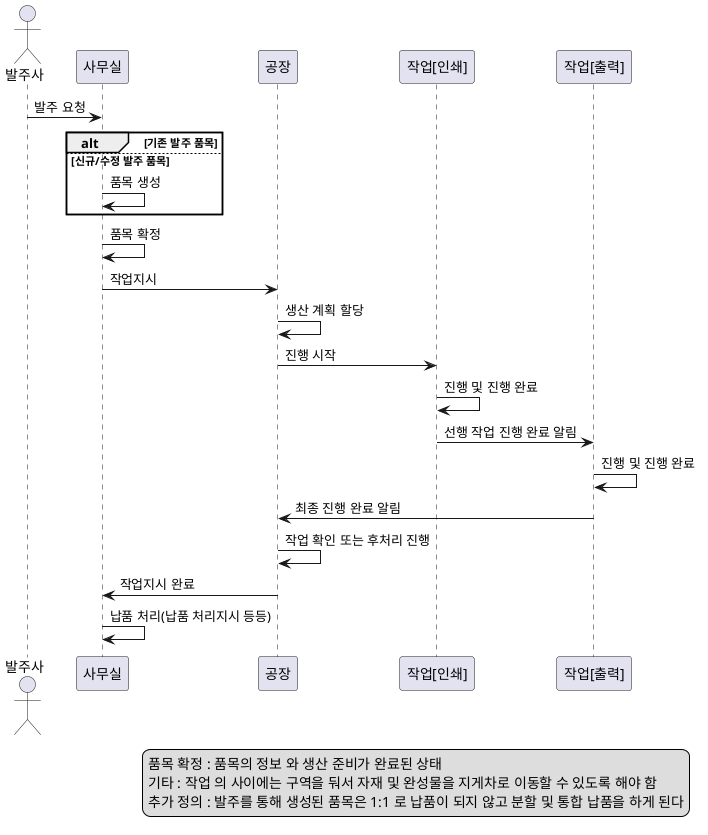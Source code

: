@startuml

actor 발주사

발주사->사무실 : 발주 요청

alt 기존 발주 품목
else 신규/수정 발주 품목
  사무실->사무실 : 품목 생성
end

사무실->사무실 : 품목 확정

사무실->공장 : 작업지시

공장->공장 : 생산 계획 할당

공장->"작업[인쇄]" : 진행 시작

"작업[인쇄]"->"작업[인쇄]" : 진행 및 진행 완료

"작업[인쇄]"->"작업[출력]" : 선행 작업 진행 완료 알림

"작업[출력]"->"작업[출력]" : 진행 및 진행 완료

"작업[출력]"->"공장" : 최종 진행 완료 알림

"공장"->"공장" : 작업 확인 또는 후처리 진행

"공장"->"사무실" : 작업지시 완료

"사무실"->"사무실" : 납품 처리(납품 처리지시 등등)


legend right
  품목 확정 : 품목의 정보 와 생산 준비가 완료된 상태
  기타 : 작업 의 사이에는 구역을 둬서 자재 및 완성물을 지게차로 이동할 수 있도록 해야 함
  추가 정의 : 발주를 통해 생성된 품목은 1:1 로 납품이 되지 않고 분할 및 통합 납품을 하게 된다
endlegend



@enduml
